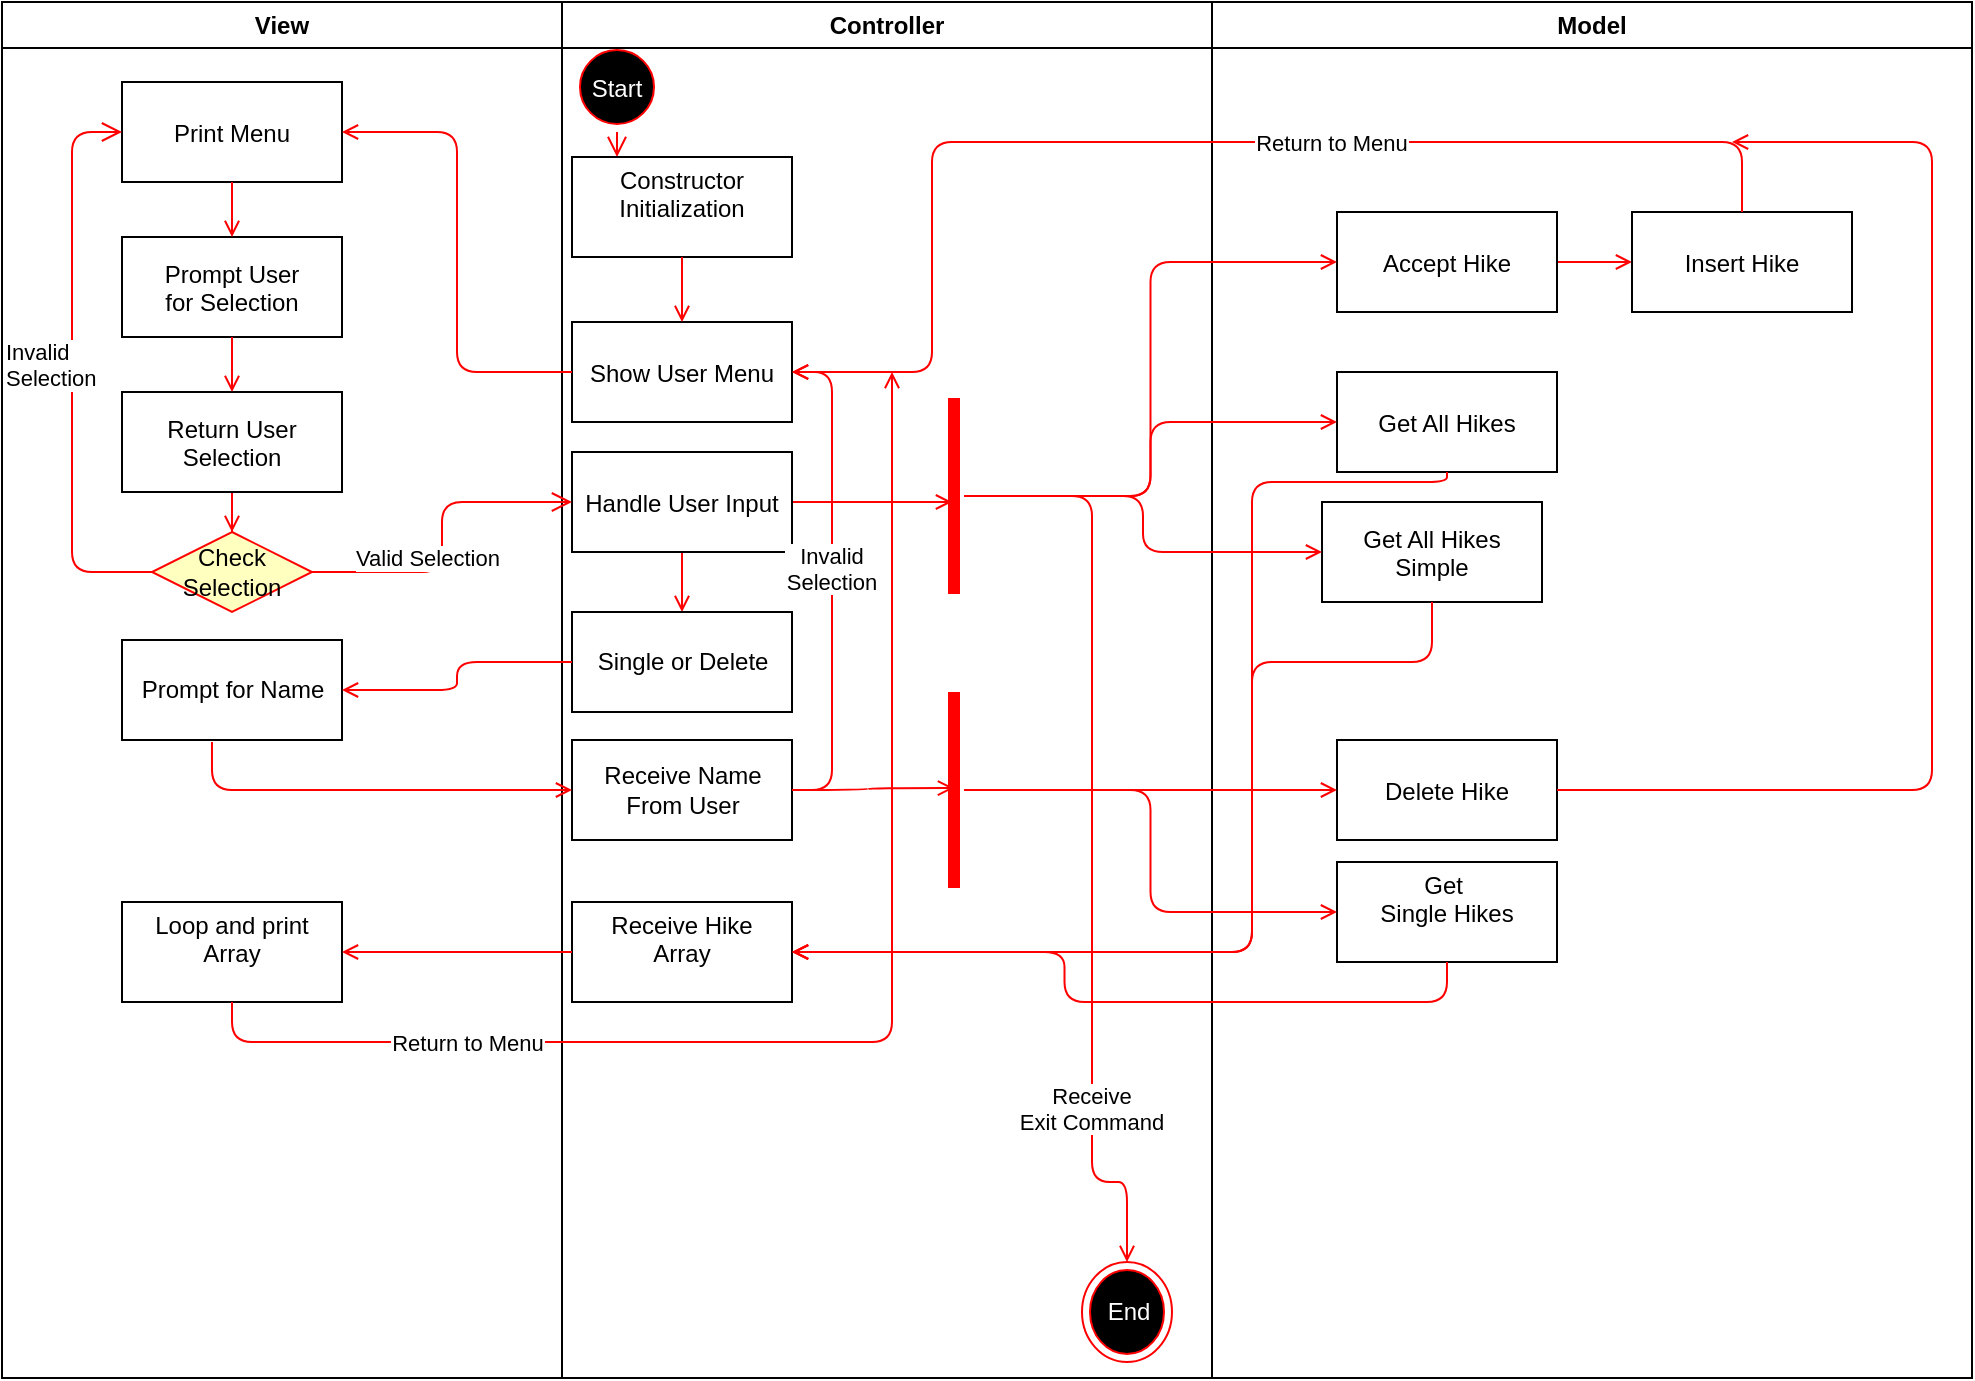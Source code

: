 <mxfile version="10.7.9" type="github"><diagram name="Page-1" id="e7e014a7-5840-1c2e-5031-d8a46d1fe8dd"><mxGraphModel dx="1260" dy="750" grid="1" gridSize="10" guides="1" tooltips="1" connect="1" arrows="1" fold="1" page="1" pageScale="1" pageWidth="1169" pageHeight="826" background="#ffffff" math="0" shadow="0"><root><mxCell id="0"/><mxCell id="1" parent="0"/><mxCell id="2" value="View" style="swimlane;whiteSpace=wrap" parent="1" vertex="1"><mxGeometry x="165" y="10" width="280" height="688" as="geometry"/></mxCell><mxCell id="7" value="Print Menu" style="" parent="2" vertex="1"><mxGeometry x="60" y="40" width="110" height="50" as="geometry"/></mxCell><mxCell id="8" value="Prompt User&#10;for Selection" style="" parent="2" vertex="1"><mxGeometry x="60" y="117.5" width="110" height="50" as="geometry"/></mxCell><mxCell id="9" value="" style="endArrow=open;strokeColor=#FF0000;endFill=1;rounded=0" parent="2" source="7" target="8" edge="1"><mxGeometry relative="1" as="geometry"/></mxCell><mxCell id="qxhjPmdfqMmKEG8gPD0x-45" style="edgeStyle=orthogonalEdgeStyle;rounded=0;orthogonalLoop=1;jettySize=auto;html=0;entryX=0.5;entryY=0;entryDx=0;entryDy=0;strokeColor=#FF0000;endArrow=open;endFill=0;" parent="2" source="10" target="qxhjPmdfqMmKEG8gPD0x-42" edge="1"><mxGeometry relative="1" as="geometry"/></mxCell><mxCell id="10" value="Return User&#10;Selection" style="" parent="2" vertex="1"><mxGeometry x="60" y="195" width="110" height="50" as="geometry"/></mxCell><mxCell id="11" value="" style="endArrow=open;strokeColor=#FF0000;endFill=1;rounded=0" parent="2" source="8" target="10" edge="1"><mxGeometry relative="1" as="geometry"/></mxCell><mxCell id="qxhjPmdfqMmKEG8gPD0x-42" value="Check&lt;br&gt;Selection&lt;br&gt;" style="rhombus;whiteSpace=wrap;html=1;fillColor=#ffffc0;strokeColor=#ff0000;" parent="2" vertex="1"><mxGeometry x="75" y="265" width="80" height="40" as="geometry"/></mxCell><mxCell id="qxhjPmdfqMmKEG8gPD0x-43" value="Invalid&lt;br&gt;Selection&lt;br&gt;" style="edgeStyle=orthogonalEdgeStyle;html=1;align=left;verticalAlign=bottom;endArrow=open;endSize=8;strokeColor=#ff0000;exitX=0;exitY=0.5;exitDx=0;exitDy=0;entryX=0;entryY=0.5;entryDx=0;entryDy=0;" parent="2" source="qxhjPmdfqMmKEG8gPD0x-42" target="7" edge="1"><mxGeometry x="-0.102" y="35" relative="1" as="geometry"><mxPoint x="15" y="60" as="targetPoint"/><Array as="points"><mxPoint x="35" y="285"/><mxPoint x="35" y="65"/></Array><mxPoint as="offset"/></mxGeometry></mxCell><mxCell id="qxhjPmdfqMmKEG8gPD0x-71" value="Prompt for Name" style="html=1;" parent="2" vertex="1"><mxGeometry x="60" y="319" width="110" height="50" as="geometry"/></mxCell><mxCell id="qxhjPmdfqMmKEG8gPD0x-103" value="Loop and print&#10;Array&#10;" style="" parent="2" vertex="1"><mxGeometry x="60" y="450" width="110" height="50" as="geometry"/></mxCell><mxCell id="3" value="Controller" style="swimlane;whiteSpace=wrap;fontColor=#000000;" parent="1" vertex="1"><mxGeometry x="445" y="10" width="325" height="688" as="geometry"/></mxCell><mxCell id="13" value="Start" style="ellipse;shape=startState;fillColor=#000000;strokeColor=#ff0000;fontColor=#FFFFFF;" parent="3" vertex="1"><mxGeometry x="5" y="20" width="45" height="45" as="geometry"/></mxCell><mxCell id="14" value="" style="edgeStyle=elbowEdgeStyle;elbow=horizontal;verticalAlign=bottom;endArrow=open;endSize=8;strokeColor=#FF0000;endFill=1;rounded=0" parent="3" source="13" target="15" edge="1"><mxGeometry x="40" y="20" as="geometry"><mxPoint x="55" y="90" as="targetPoint"/></mxGeometry></mxCell><mxCell id="15" value="Constructor&#10;Initialization&#10;" style="" parent="3" vertex="1"><mxGeometry x="5" y="77.5" width="110" height="50" as="geometry"/></mxCell><mxCell id="16" value="Show User Menu" style="" parent="3" vertex="1"><mxGeometry x="5" y="160" width="110" height="50" as="geometry"/></mxCell><mxCell id="17" value="" style="endArrow=open;strokeColor=#FF0000;endFill=1;rounded=0" parent="3" source="15" target="16" edge="1"><mxGeometry relative="1" as="geometry"/></mxCell><mxCell id="qxhjPmdfqMmKEG8gPD0x-60" value="" style="edgeStyle=orthogonalEdgeStyle;curved=1;orthogonalLoop=1;jettySize=auto;html=0;endArrow=open;endFill=0;strokeColor=#FF0000;" parent="3" source="18" edge="1"><mxGeometry relative="1" as="geometry"><mxPoint x="195" y="250" as="targetPoint"/></mxGeometry></mxCell><mxCell id="qxhjPmdfqMmKEG8gPD0x-74" value="" style="edgeStyle=orthogonalEdgeStyle;curved=1;orthogonalLoop=1;jettySize=auto;html=0;endArrow=open;endFill=0;strokeColor=#FF0000;" parent="3" source="18" target="qxhjPmdfqMmKEG8gPD0x-72" edge="1"><mxGeometry relative="1" as="geometry"/></mxCell><mxCell id="18" value="Handle User Input" style="" parent="3" vertex="1"><mxGeometry x="5" y="225" width="110" height="50" as="geometry"/></mxCell><mxCell id="qxhjPmdfqMmKEG8gPD0x-94" value="Receive&#10;Exit Command&#10;" style="edgeStyle=orthogonalEdgeStyle;orthogonalLoop=1;jettySize=auto;html=0;entryX=0.5;entryY=0;entryDx=0;entryDy=0;endArrow=open;endFill=0;strokeColor=#FF0000;rounded=1;" parent="3" source="qxhjPmdfqMmKEG8gPD0x-46" target="qxhjPmdfqMmKEG8gPD0x-93" edge="1"><mxGeometry x="0.622" relative="1" as="geometry"><Array as="points"><mxPoint x="265" y="247"/><mxPoint x="265" y="590"/><mxPoint x="283" y="590"/></Array><mxPoint as="offset"/></mxGeometry></mxCell><mxCell id="qxhjPmdfqMmKEG8gPD0x-46" value="" style="shape=line;html=1;strokeWidth=6;strokeColor=#ff0000;rotation=-90;" parent="3" vertex="1"><mxGeometry x="147" y="242" width="98" height="10" as="geometry"/></mxCell><mxCell id="qxhjPmdfqMmKEG8gPD0x-72" value="Single or Delete" style="html=1;" parent="3" vertex="1"><mxGeometry x="5" y="305" width="110" height="50" as="geometry"/></mxCell><mxCell id="qxhjPmdfqMmKEG8gPD0x-80" value="Invalid&#10;Selection&#10;" style="edgeStyle=orthogonalEdgeStyle;orthogonalLoop=1;jettySize=auto;html=0;entryX=1;entryY=0.5;entryDx=0;entryDy=0;endArrow=open;endFill=0;strokeColor=#FF0000;exitX=1;exitY=0.5;exitDx=0;exitDy=0;rounded=1;" parent="3" source="qxhjPmdfqMmKEG8gPD0x-78" target="16" edge="1"><mxGeometry relative="1" as="geometry"/></mxCell><mxCell id="qxhjPmdfqMmKEG8gPD0x-78" value="Receive Name&lt;br&gt;From User&lt;br&gt;" style="html=1;" parent="3" vertex="1"><mxGeometry x="5" y="369" width="110" height="50" as="geometry"/></mxCell><mxCell id="qxhjPmdfqMmKEG8gPD0x-82" value="" style="shape=line;html=1;strokeWidth=6;strokeColor=#ff0000;rotation=-90;" parent="3" vertex="1"><mxGeometry x="147" y="389" width="98" height="10" as="geometry"/></mxCell><mxCell id="qxhjPmdfqMmKEG8gPD0x-81" style="edgeStyle=orthogonalEdgeStyle;curved=1;orthogonalLoop=1;jettySize=auto;html=0;endArrow=open;endFill=0;strokeColor=#FF0000;entryX=0.51;entryY=0.5;entryDx=0;entryDy=0;entryPerimeter=0;" parent="3" source="qxhjPmdfqMmKEG8gPD0x-78" target="qxhjPmdfqMmKEG8gPD0x-82" edge="1"><mxGeometry relative="1" as="geometry"><mxPoint x="175" y="394" as="targetPoint"/></mxGeometry></mxCell><mxCell id="qxhjPmdfqMmKEG8gPD0x-88" value="Receive Hike&#10;Array&#10;" style="" parent="3" vertex="1"><mxGeometry x="5" y="450" width="110" height="50" as="geometry"/></mxCell><mxCell id="qxhjPmdfqMmKEG8gPD0x-93" value="End" style="ellipse;html=1;shape=endState;fillColor=#000000;strokeColor=#ff0000;fontColor=#FFFFFF;" parent="3" vertex="1"><mxGeometry x="260" y="630" width="45" height="50" as="geometry"/></mxCell><mxCell id="4" value="Model" style="swimlane;whiteSpace=wrap" parent="1" vertex="1"><mxGeometry x="770" y="10" width="380" height="688" as="geometry"/></mxCell><mxCell id="qxhjPmdfqMmKEG8gPD0x-86" style="edgeStyle=orthogonalEdgeStyle;curved=1;orthogonalLoop=1;jettySize=auto;html=0;entryX=0;entryY=0.5;entryDx=0;entryDy=0;endArrow=open;endFill=0;strokeColor=#FF0000;" parent="4" source="qxhjPmdfqMmKEG8gPD0x-48" target="qxhjPmdfqMmKEG8gPD0x-49" edge="1"><mxGeometry relative="1" as="geometry"/></mxCell><mxCell id="qxhjPmdfqMmKEG8gPD0x-48" value="Accept Hike" style="" parent="4" vertex="1"><mxGeometry x="62.5" y="105" width="110" height="50" as="geometry"/></mxCell><mxCell id="qxhjPmdfqMmKEG8gPD0x-49" value="Insert Hike" style="" parent="4" vertex="1"><mxGeometry x="210" y="105" width="110" height="50" as="geometry"/></mxCell><mxCell id="qxhjPmdfqMmKEG8gPD0x-50" value="Get All Hikes" style="" parent="4" vertex="1"><mxGeometry x="62.5" y="185" width="110" height="50" as="geometry"/></mxCell><mxCell id="qxhjPmdfqMmKEG8gPD0x-51" value="Get All Hikes&#10;Simple" style="" parent="4" vertex="1"><mxGeometry x="55" y="250" width="110" height="50" as="geometry"/></mxCell><mxCell id="qxhjPmdfqMmKEG8gPD0x-52" value="Get &#10;Single Hikes&#10;" style="" parent="4" vertex="1"><mxGeometry x="62.5" y="430" width="110" height="50" as="geometry"/></mxCell><mxCell id="qxhjPmdfqMmKEG8gPD0x-53" value="Delete Hike" style="" parent="4" vertex="1"><mxGeometry x="62.5" y="369" width="110" height="50" as="geometry"/></mxCell><mxCell id="qxhjPmdfqMmKEG8gPD0x-41" style="edgeStyle=orthogonalEdgeStyle;rounded=1;orthogonalLoop=1;jettySize=auto;html=1;entryX=1;entryY=0.5;entryDx=0;entryDy=0;strokeColor=#FF0000;endArrow=open;endFill=0;" parent="1" source="16" target="7" edge="1"><mxGeometry relative="1" as="geometry"/></mxCell><mxCell id="qxhjPmdfqMmKEG8gPD0x-44" value="Valid Selection" style="edgeStyle=orthogonalEdgeStyle;html=1;align=left;verticalAlign=top;endArrow=open;endSize=8;strokeColor=#ff0000;exitX=1;exitY=0.5;exitDx=0;exitDy=0;entryX=0;entryY=0.5;entryDx=0;entryDy=0;" parent="1" source="qxhjPmdfqMmKEG8gPD0x-42" target="18" edge="1"><mxGeometry x="0.032" y="45" relative="1" as="geometry"><mxPoint x="230" y="360" as="targetPoint"/><mxPoint as="offset"/></mxGeometry></mxCell><mxCell id="qxhjPmdfqMmKEG8gPD0x-65" style="edgeStyle=orthogonalEdgeStyle;orthogonalLoop=1;jettySize=auto;html=0;entryX=0;entryY=0.5;entryDx=0;entryDy=0;endArrow=open;endFill=0;strokeColor=#FF0000;rounded=1;" parent="1" source="qxhjPmdfqMmKEG8gPD0x-82" target="qxhjPmdfqMmKEG8gPD0x-52" edge="1"><mxGeometry relative="1" as="geometry"/></mxCell><mxCell id="qxhjPmdfqMmKEG8gPD0x-66" style="edgeStyle=orthogonalEdgeStyle;orthogonalLoop=1;jettySize=auto;html=0;endArrow=open;endFill=0;strokeColor=#FF0000;rounded=1;" parent="1" source="qxhjPmdfqMmKEG8gPD0x-46" target="qxhjPmdfqMmKEG8gPD0x-51" edge="1"><mxGeometry relative="1" as="geometry"/></mxCell><mxCell id="qxhjPmdfqMmKEG8gPD0x-67" style="edgeStyle=orthogonalEdgeStyle;orthogonalLoop=1;jettySize=auto;html=0;entryX=0;entryY=0.5;entryDx=0;entryDy=0;endArrow=open;endFill=0;strokeColor=#FF0000;rounded=1;" parent="1" source="qxhjPmdfqMmKEG8gPD0x-46" target="qxhjPmdfqMmKEG8gPD0x-50" edge="1"><mxGeometry relative="1" as="geometry"/></mxCell><mxCell id="qxhjPmdfqMmKEG8gPD0x-68" style="edgeStyle=orthogonalEdgeStyle;orthogonalLoop=1;jettySize=auto;html=0;entryX=0;entryY=0.5;entryDx=0;entryDy=0;endArrow=open;endFill=0;strokeColor=#FF0000;rounded=1;" parent="1" source="qxhjPmdfqMmKEG8gPD0x-46" target="qxhjPmdfqMmKEG8gPD0x-48" edge="1"><mxGeometry relative="1" as="geometry"/></mxCell><mxCell id="qxhjPmdfqMmKEG8gPD0x-77" style="edgeStyle=orthogonalEdgeStyle;orthogonalLoop=1;jettySize=auto;html=0;entryX=1;entryY=0.5;entryDx=0;entryDy=0;endArrow=open;endFill=0;strokeColor=#FF0000;rounded=1;" parent="1" source="qxhjPmdfqMmKEG8gPD0x-72" target="qxhjPmdfqMmKEG8gPD0x-71" edge="1"><mxGeometry relative="1" as="geometry"/></mxCell><mxCell id="qxhjPmdfqMmKEG8gPD0x-79" value="" style="edgeStyle=orthogonalEdgeStyle;orthogonalLoop=1;jettySize=auto;html=0;endArrow=open;endFill=0;strokeColor=#FF0000;exitX=0.409;exitY=1.02;exitDx=0;exitDy=0;exitPerimeter=0;rounded=1;" parent="1" source="qxhjPmdfqMmKEG8gPD0x-71" target="qxhjPmdfqMmKEG8gPD0x-78" edge="1"><mxGeometry relative="1" as="geometry"/></mxCell><mxCell id="qxhjPmdfqMmKEG8gPD0x-84" style="edgeStyle=orthogonalEdgeStyle;curved=1;orthogonalLoop=1;jettySize=auto;html=0;endArrow=open;endFill=0;strokeColor=#FF0000;" parent="1" source="qxhjPmdfqMmKEG8gPD0x-82" target="qxhjPmdfqMmKEG8gPD0x-53" edge="1"><mxGeometry relative="1" as="geometry"/></mxCell><mxCell id="qxhjPmdfqMmKEG8gPD0x-89" value="" style="edgeStyle=orthogonalEdgeStyle;orthogonalLoop=1;jettySize=auto;html=0;endArrow=open;endFill=0;strokeColor=#FF0000;exitX=0.5;exitY=1;exitDx=0;exitDy=0;rounded=1;" parent="1" source="qxhjPmdfqMmKEG8gPD0x-52" target="qxhjPmdfqMmKEG8gPD0x-88" edge="1"><mxGeometry relative="1" as="geometry"/></mxCell><mxCell id="qxhjPmdfqMmKEG8gPD0x-90" style="edgeStyle=orthogonalEdgeStyle;orthogonalLoop=1;jettySize=auto;html=0;entryX=1;entryY=0.5;entryDx=0;entryDy=0;endArrow=open;endFill=0;strokeColor=#FF0000;exitX=0.5;exitY=1;exitDx=0;exitDy=0;rounded=1;" parent="1" source="qxhjPmdfqMmKEG8gPD0x-51" target="qxhjPmdfqMmKEG8gPD0x-88" edge="1"><mxGeometry relative="1" as="geometry"><Array as="points"><mxPoint x="880" y="340"/><mxPoint x="790" y="340"/><mxPoint x="790" y="485"/></Array></mxGeometry></mxCell><mxCell id="qxhjPmdfqMmKEG8gPD0x-91" style="edgeStyle=orthogonalEdgeStyle;orthogonalLoop=1;jettySize=auto;html=0;entryX=1;entryY=0.5;entryDx=0;entryDy=0;endArrow=open;endFill=0;strokeColor=#FF0000;exitX=0.5;exitY=1;exitDx=0;exitDy=0;rounded=1;" parent="1" source="qxhjPmdfqMmKEG8gPD0x-50" target="qxhjPmdfqMmKEG8gPD0x-88" edge="1"><mxGeometry relative="1" as="geometry"><Array as="points"><mxPoint x="888" y="250"/><mxPoint x="790" y="250"/><mxPoint x="790" y="485"/></Array></mxGeometry></mxCell><mxCell id="qxhjPmdfqMmKEG8gPD0x-97" value="Return to Menu" style="edgeStyle=orthogonalEdgeStyle;orthogonalLoop=1;jettySize=auto;html=0;endArrow=open;endFill=0;strokeColor=#FF0000;rounded=1;entryX=1;entryY=0.5;entryDx=0;entryDy=0;" parent="1" source="qxhjPmdfqMmKEG8gPD0x-49" target="16" edge="1"><mxGeometry x="-0.232" relative="1" as="geometry"><mxPoint x="1035" y="35" as="targetPoint"/><Array as="points"><mxPoint x="1035" y="80"/><mxPoint x="630" y="80"/><mxPoint x="630" y="195"/></Array><mxPoint as="offset"/></mxGeometry></mxCell><mxCell id="qxhjPmdfqMmKEG8gPD0x-100" style="edgeStyle=orthogonalEdgeStyle;rounded=1;orthogonalLoop=1;jettySize=auto;html=0;endArrow=open;endFill=0;strokeColor=#FF0000;" parent="1" source="qxhjPmdfqMmKEG8gPD0x-53" edge="1"><mxGeometry relative="1" as="geometry"><mxPoint x="1030" y="80" as="targetPoint"/><Array as="points"><mxPoint x="1130" y="404"/><mxPoint x="1130" y="80"/></Array></mxGeometry></mxCell><mxCell id="qxhjPmdfqMmKEG8gPD0x-104" value="" style="edgeStyle=orthogonalEdgeStyle;rounded=1;orthogonalLoop=1;jettySize=auto;html=0;endArrow=open;endFill=0;strokeColor=#FF0000;" parent="1" source="qxhjPmdfqMmKEG8gPD0x-88" target="qxhjPmdfqMmKEG8gPD0x-103" edge="1"><mxGeometry relative="1" as="geometry"/></mxCell><mxCell id="qxhjPmdfqMmKEG8gPD0x-105" value="Return to Menu" style="edgeStyle=orthogonalEdgeStyle;rounded=1;orthogonalLoop=1;jettySize=auto;html=0;endArrow=open;endFill=0;strokeColor=#FF0000;" parent="1" source="qxhjPmdfqMmKEG8gPD0x-103" edge="1"><mxGeometry x="-0.597" relative="1" as="geometry"><mxPoint x="610" y="195" as="targetPoint"/><Array as="points"><mxPoint x="280" y="530"/><mxPoint x="610" y="530"/><mxPoint x="610" y="195"/></Array><mxPoint as="offset"/></mxGeometry></mxCell></root></mxGraphModel></diagram></mxfile>